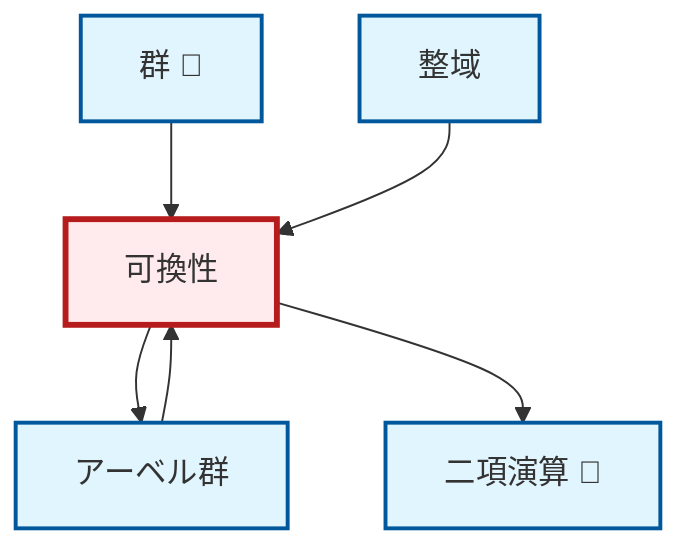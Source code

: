 graph TD
    classDef definition fill:#e1f5fe,stroke:#01579b,stroke-width:2px
    classDef theorem fill:#f3e5f5,stroke:#4a148c,stroke-width:2px
    classDef axiom fill:#fff3e0,stroke:#e65100,stroke-width:2px
    classDef example fill:#e8f5e9,stroke:#1b5e20,stroke-width:2px
    classDef current fill:#ffebee,stroke:#b71c1c,stroke-width:3px
    def-group["群 📝"]:::definition
    def-integral-domain["整域"]:::definition
    def-abelian-group["アーベル群"]:::definition
    def-commutativity["可換性"]:::definition
    def-binary-operation["二項演算 📝"]:::definition
    def-commutativity --> def-abelian-group
    def-commutativity --> def-binary-operation
    def-group --> def-commutativity
    def-integral-domain --> def-commutativity
    def-abelian-group --> def-commutativity
    class def-commutativity current